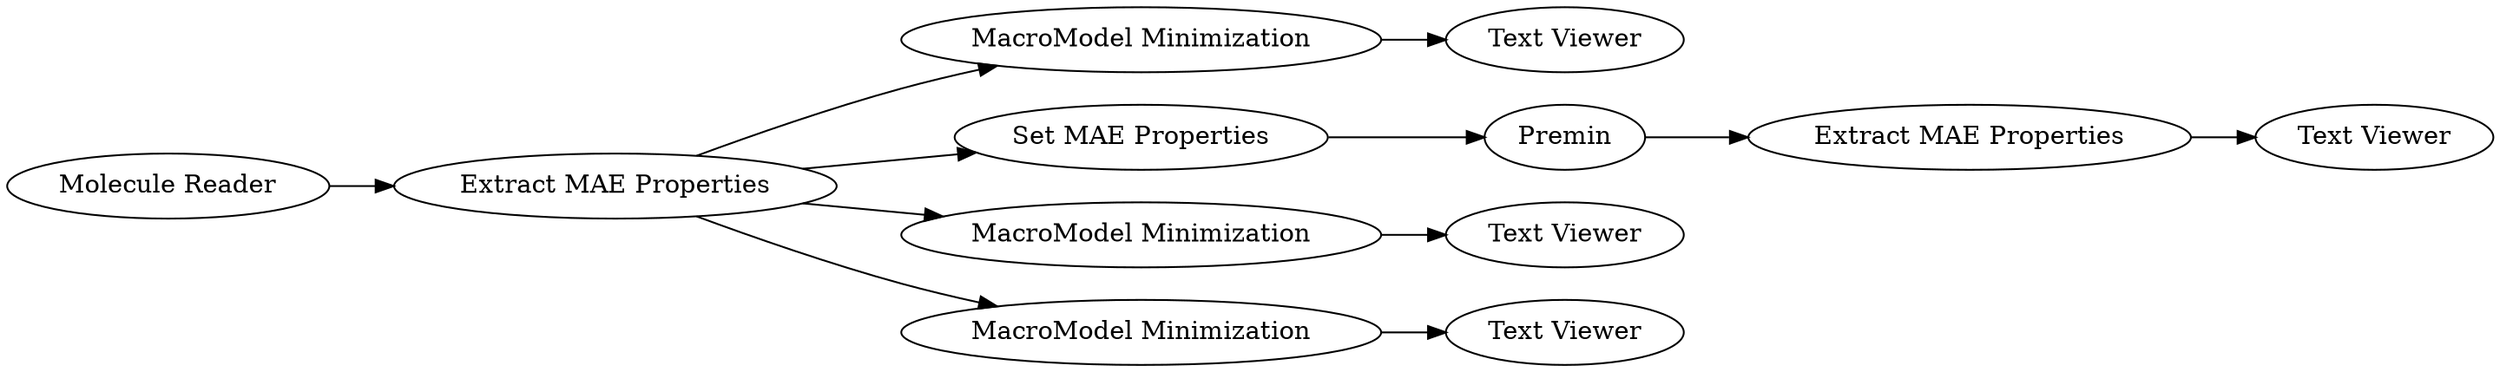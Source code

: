 digraph {
	163 -> 164
	175 -> 157
	160 -> 161
	160 -> 175
	160 -> 174
	164 -> 165
	176 -> 158
	174 -> 173
	161 -> 163
	177 -> 160
	160 -> 176
	175 [label="MacroModel Minimization"]
	165 [label="Text Viewer"]
	164 [label="Extract MAE Properties"]
	157 [label="Text Viewer"]
	173 [label="Text Viewer"]
	161 [label="Set MAE Properties"]
	174 [label="MacroModel Minimization"]
	158 [label="Text Viewer"]
	176 [label="MacroModel Minimization"]
	177 [label="Molecule Reader"]
	160 [label="Extract MAE Properties"]
	163 [label=Premin]
	rankdir=LR
}
